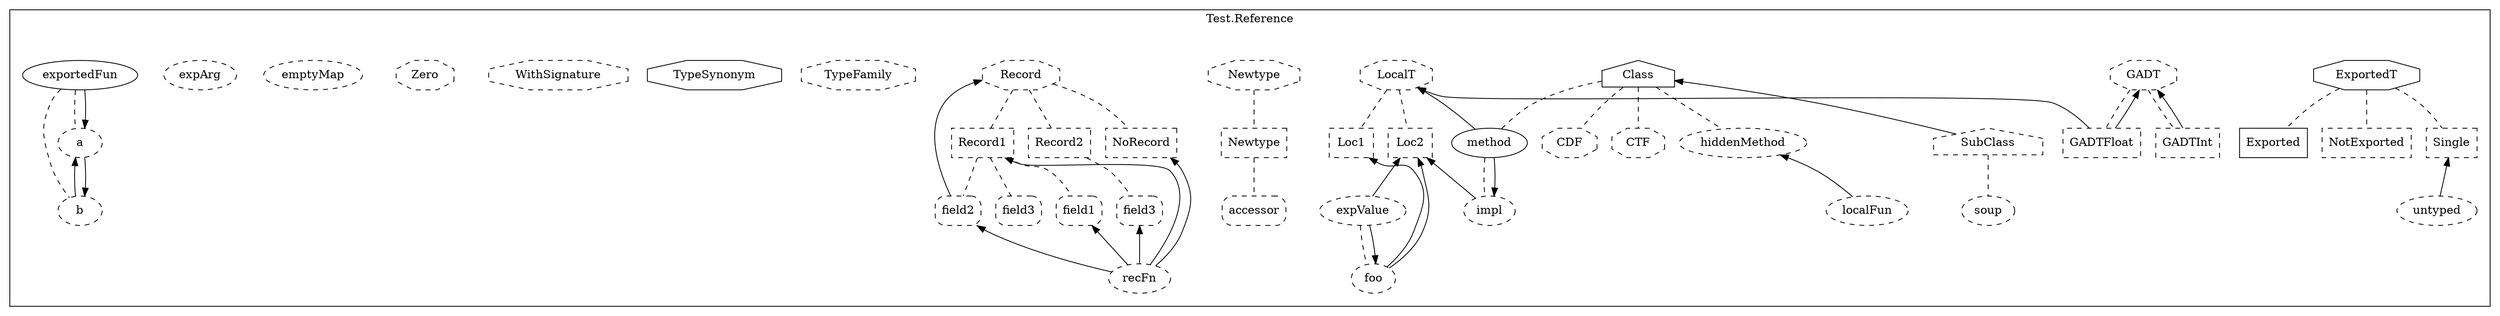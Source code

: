 digraph calligraphy {
    node [style=filled fillcolor="#ffffffcf"];
    graph [outputorder=edgesfirst];
    subgraph cluster_module_0 {
        label="Test.Reference";
        subgraph cluster_0_0 {
            style=invis;
            0 [label="Class",shape=house,style="filled"];
            1 [label="CDF",shape=octagon,style="dashed, filled"];
            0 -> 1 [style=dashed,arrowhead=none];
            2 [label="CTF",shape=octagon,style="dashed, filled"];
            0 -> 2 [style=dashed,arrowhead=none];
            3 [label="hiddenMethod",shape=ellipse,style="dashed, filled"];
            0 -> 3 [style=dashed,arrowhead=none];
            4 [label="method",shape=ellipse,style="filled"];
            5 [label="impl",shape=ellipse,style="dashed, filled"];
            4 -> 5 [style=dashed,arrowhead=none];
            0 -> 4 [style=dashed,arrowhead=none];
        }
        subgraph cluster_0_1 {
            style=invis;
            6 [label="ExportedT",shape=octagon,style="filled"];
            7 [label="Exported",shape=box,style="filled"];
            6 -> 7 [style=dashed,arrowhead=none];
            8 [label="NotExported",shape=box,style="dashed, filled"];
            6 -> 8 [style=dashed,arrowhead=none];
            9 [label="Single",shape=box,style="dashed, filled"];
            6 -> 9 [style=dashed,arrowhead=none];
        }
        subgraph cluster_0_2 {
            style=invis;
            10 [label="GADT",shape=octagon,style="dashed, filled"];
            11 [label="GADTFloat",shape=box,style="dashed, filled"];
            10 -> 11 [style=dashed,arrowhead=none];
            12 [label="GADTInt",shape=box,style="dashed, filled"];
            10 -> 12 [style=dashed,arrowhead=none];
        }
        subgraph cluster_0_3 {
            style=invis;
            13 [label="LocalT",shape=octagon,style="dashed, filled"];
            14 [label="Loc1",shape=box,style="dashed, filled"];
            13 -> 14 [style=dashed,arrowhead=none];
            15 [label="Loc2",shape=box,style="dashed, filled"];
            13 -> 15 [style=dashed,arrowhead=none];
        }
        subgraph cluster_0_4 {
            style=invis;
            16 [label="Newtype",shape=octagon,style="dashed, filled"];
            17 [label="Newtype",shape=box,style="dashed, filled"];
            18 [label="accessor",shape=box,style="rounded, dashed, filled"];
            17 -> 18 [style=dashed,arrowhead=none];
            16 -> 17 [style=dashed,arrowhead=none];
        }
        subgraph cluster_0_5 {
            style=invis;
            19 [label="Record",shape=octagon,style="dashed, filled"];
            20 [label="NoRecord",shape=box,style="dashed, filled"];
            19 -> 20 [style=dashed,arrowhead=none];
            21 [label="Record1",shape=box,style="dashed, filled"];
            22 [label="field1",shape=box,style="rounded, dashed, filled"];
            21 -> 22 [style=dashed,arrowhead=none];
            23 [label="field2",shape=box,style="rounded, dashed, filled"];
            21 -> 23 [style=dashed,arrowhead=none];
            24 [label="field3",shape=box,style="rounded, dashed, filled"];
            21 -> 24 [style=dashed,arrowhead=none];
            19 -> 21 [style=dashed,arrowhead=none];
            25 [label="Record2",shape=box,style="dashed, filled"];
            26 [label="field3",shape=box,style="rounded, dashed, filled"];
            25 -> 26 [style=dashed,arrowhead=none];
            19 -> 25 [style=dashed,arrowhead=none];
        }
        subgraph cluster_0_6 {
            style=invis;
            27 [label="SubClass",shape=house,style="dashed, filled"];
            28 [label="soup",shape=ellipse,style="dashed, filled"];
            27 -> 28 [style=dashed,arrowhead=none];
        }
        subgraph cluster_0_7 {
            style=invis;
            29 [label="TypeFamily",shape=octagon,style="dashed, filled"];
        }
        subgraph cluster_0_8 {
            style=invis;
            30 [label="TypeSynonym",shape=octagon,style="filled"];
        }
        subgraph cluster_0_9 {
            style=invis;
            31 [label="WithSignature",shape=octagon,style="dashed, filled"];
        }
        subgraph cluster_0_10 {
            style=invis;
            32 [label="Zero",shape=octagon,style="dashed, filled"];
        }
        subgraph cluster_0_11 {
            style=invis;
            33 [label="emptyMap",shape=ellipse,style="dashed, filled"];
        }
        subgraph cluster_0_12 {
            style=invis;
            34 [label="expArg",shape=ellipse,style="dashed, filled"];
        }
        subgraph cluster_0_13 {
            style=invis;
            35 [label="expValue",shape=ellipse,style="dashed, filled"];
            36 [label="foo",shape=ellipse,style="dashed, filled"];
            35 -> 36 [style=dashed,arrowhead=none];
        }
        subgraph cluster_0_14 {
            style=invis;
            37 [label="exportedFun",shape=ellipse,style="filled"];
            38 [label="a",shape=ellipse,style="dashed, filled"];
            37 -> 38 [style=dashed,arrowhead=none];
            39 [label="b",shape=ellipse,style="dashed, filled"];
            37 -> 39 [style=dashed,arrowhead=none];
        }
        subgraph cluster_0_15 {
            style=invis;
            40 [label="localFun",shape=ellipse,style="dashed, filled"];
        }
        subgraph cluster_0_16 {
            style=invis;
            41 [label="recFn",shape=ellipse,style="dashed, filled"];
        }
        subgraph cluster_0_17 {
            style=invis;
            42 [label="untyped",shape=ellipse,style="dashed, filled"];
        }
    }
    5 -> 4 [dir=back];
    13 -> 4 [dir=back];
    15 -> 5 [dir=back];
    10 -> 11 [dir=back];
    13 -> 11 [dir=back];
    10 -> 12 [dir=back];
    19 -> 23 [dir=back];
    0 -> 27 [dir=back];
    15 -> 35 [dir=back];
    36 -> 35 [dir=back];
    14 -> 36 [dir=back];
    15 -> 36 [dir=back];
    38 -> 37 [dir=back];
    39 -> 38 [dir=back];
    38 -> 39 [dir=back];
    3 -> 40 [dir=back];
    20 -> 41 [dir=back];
    21 -> 41 [dir=back];
    22 -> 41 [dir=back];
    23 -> 41 [dir=back];
    26 -> 41 [dir=back];
    9 -> 42 [dir=back];
}
